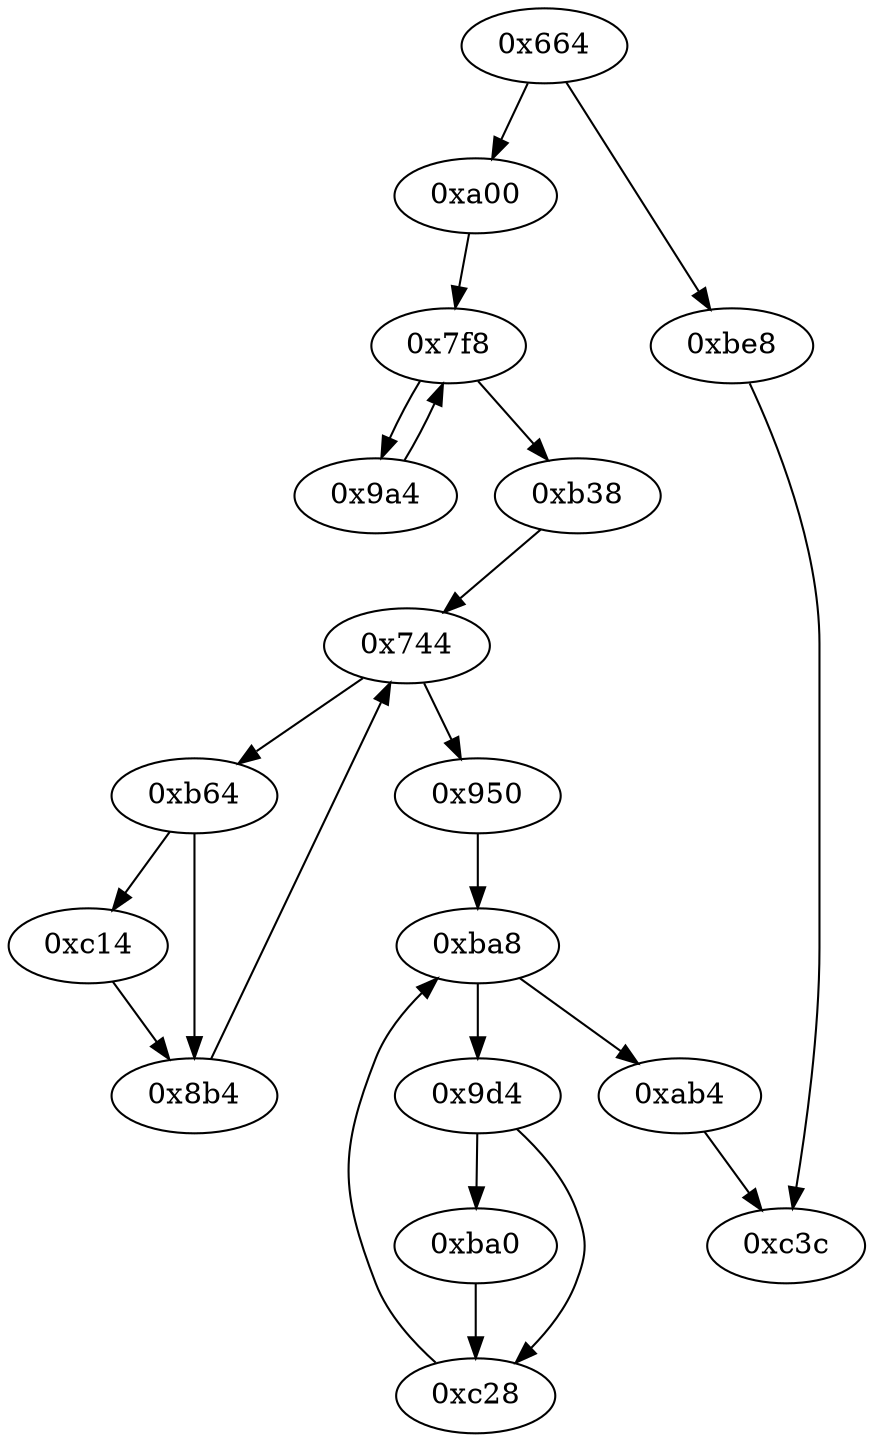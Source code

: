 strict digraph "" {
	graph ["edge"="{}",
		file="/Users/mark/Documents//论文//第二篇论文//2018-08-24交论文后的备份/2019/CFG/basic-algorithms/minmaxarray/1636_recovered.dot",
		"graph"="{u'file': u'/Users/mark/Documents//\u8bba\u6587//\u7b2c\u4e8c\u7bc7\u8bba\u6587//2018-08-24\u4ea4\u8bba\u6587\u540e\u7684\u5907\u4efd/\
2019/CFG/basic-algorithms/minmaxarray/1636_recovered.dot'}",
		"node"="{u'opcode': u''}"
	];
	"0xa00"	 [opcode="[u'str', u'ldr', u'b']"];
	"0x7f8"	 [opcode="[u'str', u'ldr', u'ldr', u'ldr', u'ldr', u'cmp', u'mov', u'b']"];
	"0xa00" -> "0x7f8";
	"0xab4"	 [opcode="[u'ldr', u'ldr', u'str', u'mov', u'str', u'mov', u'mov', u'bl', u'mov', u'mov', u'mov', u'ldr', u'ldr', u'ldr', u'ldr', u'b']"];
	"0xc3c"	 [opcode="[u'ldr', u'ldr', u'ldr', u'ldr', u'sub', u'mov', u'sub', u'pop']"];
	"0xab4" -> "0xc3c";
	"0x950"	 [opcode="[u'ldr', u'ldr', u'str', u'mov', u'str', u'mov', u'mov', u'bl', u'mov', u'mov', u'mov', u'ldr', u'ldr', u'ldr', u'b']"];
	"0xba8"	 [opcode="[u'str', u'str', u'ldr', u'ldr', u'ldr', u'ldr']"];
	"0x950" -> "0xba8";
	"0xc14"	 [opcode="[u'ldr', u'b']"];
	"0x8b4"	 [opcode="[u'ldr', u'mov', u'add', u'ldr', u'b']"];
	"0xc14" -> "0x8b4";
	"0x744"	 [opcode="[u'ldr', u'str', u'str', u'str', u'ldr', u'ldr', u'ldr', u'ldr', u'b']"];
	"0x8b4" -> "0x744";
	"0x9d4"	 [opcode="[u'ldr', u'ldr', u'str', u'ldr', u'b']"];
	"0xba0"	 [opcode="[u'ldr', u'b']"];
	"0x9d4" -> "0xba0";
	"0xc28"	 [opcode="[u'ldr', u'mov', u'add', u'ldr', u'b']"];
	"0x9d4" -> "0xc28";
	"0xba8" -> "0xab4";
	"0xba8" -> "0x9d4";
	"0xba0" -> "0xc28";
	"0xbe8"	 [opcode="[u'ldr', u'mov', u'b']"];
	"0xbe8" -> "0xc3c";
	"0xb38"	 [opcode="[u'str', u'ldr', u'b']"];
	"0xb38" -> "0x744";
	"0xc28" -> "0xba8";
	"0x9a4"	 [opcode="[u'ldr', u'ldr', u'add', u'str', u'ldr', u'b']"];
	"0x9a4" -> "0x7f8";
	"0x7f8" -> "0xb38";
	"0x7f8" -> "0x9a4";
	"0xb64"	 [opcode="[u'ldr', u'add', u'str', u'ldr', u'b']"];
	"0xb64" -> "0xc14";
	"0xb64" -> "0x8b4";
	"0x664"	 [opcode="[u'push', u'add', u'sub', u'str', u'ldr', u'sub', u'ldr', u'ldr', u'str', u'str', u'sub', u'str', u'ldr', u'ldr', u'str', u'ldr', \
u'str', u'ldr', u'str', u'ldr', u'str', u'ldr', u'str', u'ldr', u'str', u'ldr', u'add', u'str', u'ldr', u'add', u'str', u'b']"];
	"0x664" -> "0xa00";
	"0x664" -> "0xbe8";
	"0x744" -> "0x950";
	"0x744" -> "0xb64";
}

